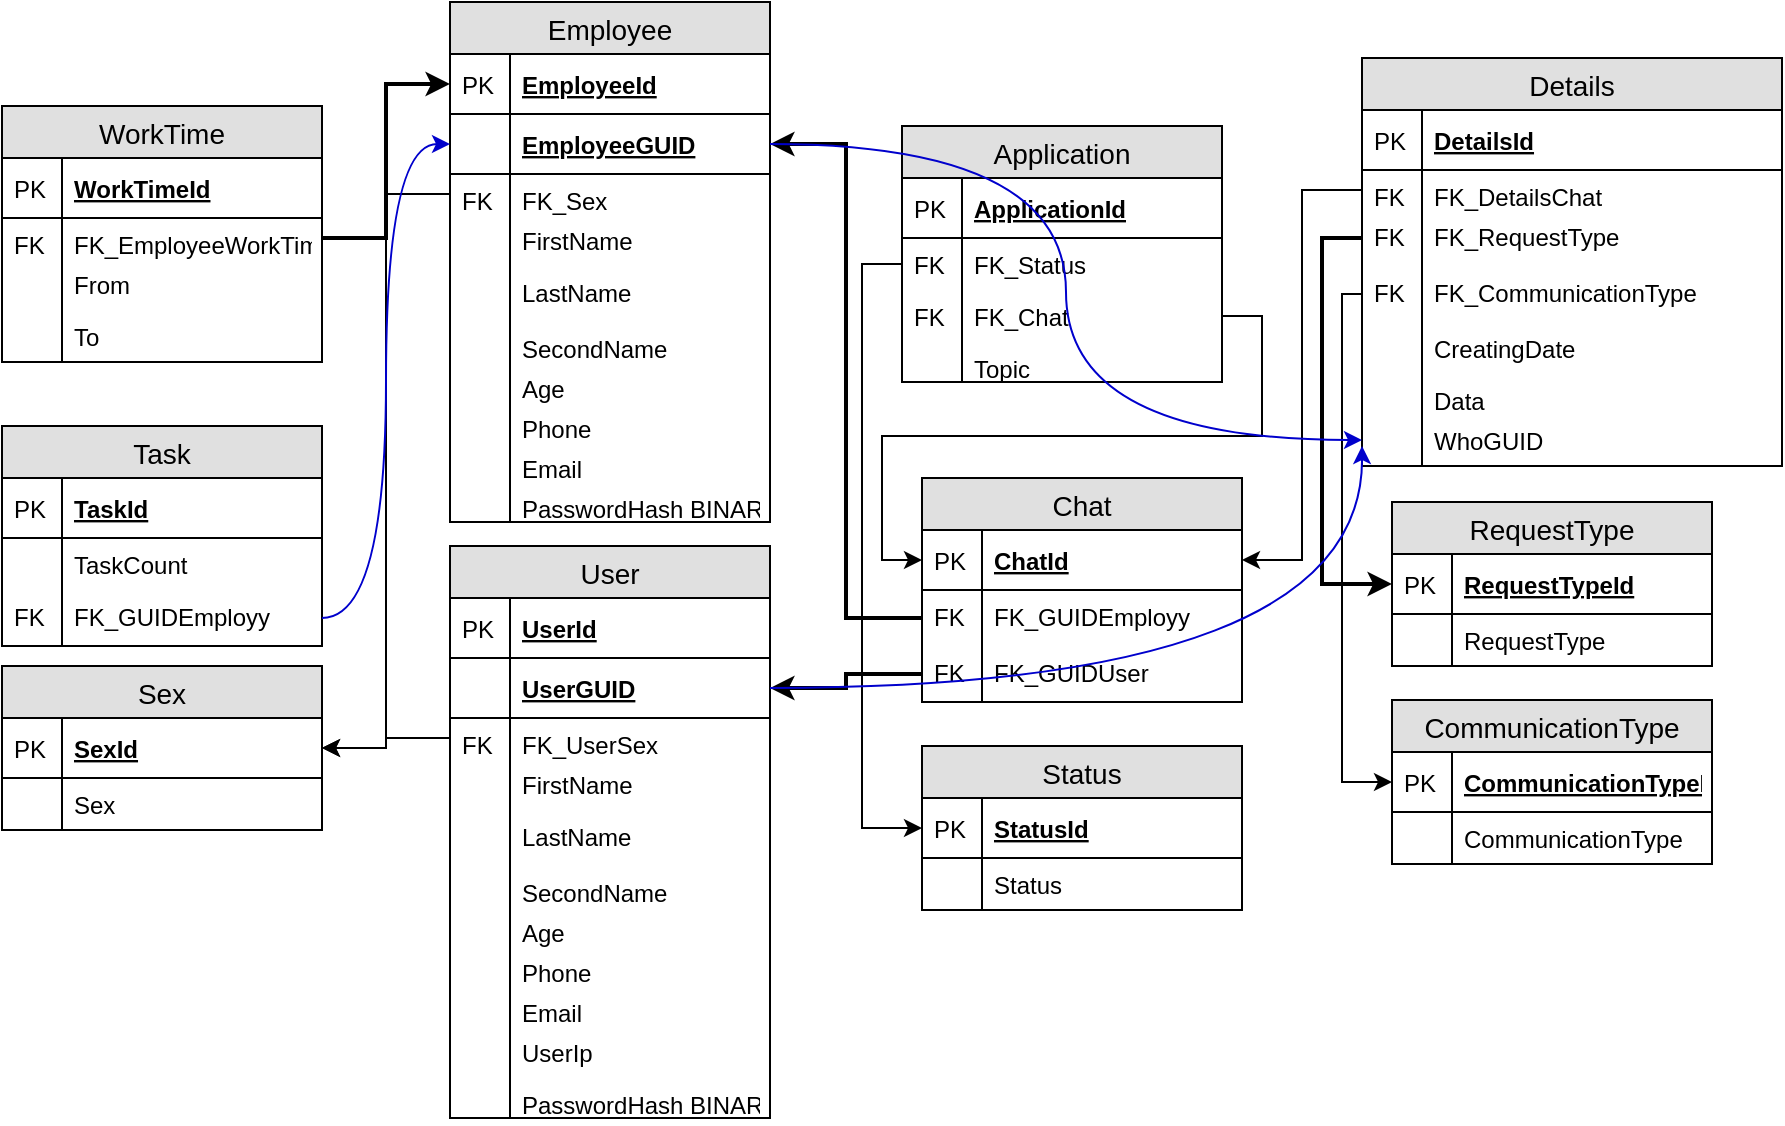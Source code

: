 <mxfile version="14.3.0" type="device"><diagram id="oNXmoaNB7-4xNITh9QLq" name="Page-1"><mxGraphModel dx="868" dy="450" grid="1" gridSize="10" guides="1" tooltips="1" connect="1" arrows="1" fold="1" page="1" pageScale="1" pageWidth="827" pageHeight="1169" math="0" shadow="0"><root><mxCell id="0"/><mxCell id="1" parent="0"/><mxCell id="n3H7xVqjC3DyJY1ZT28A-4" value="User" style="swimlane;fontStyle=0;childLayout=stackLayout;horizontal=1;startSize=26;fillColor=#e0e0e0;horizontalStack=0;resizeParent=1;resizeParentMax=0;resizeLast=0;collapsible=1;marginBottom=0;swimlaneFillColor=#ffffff;align=center;fontSize=14;" parent="1" vertex="1"><mxGeometry x="254" y="340" width="160" height="286" as="geometry"/></mxCell><mxCell id="BF0rwXTEgdyJj1D0pUG7-12" value="UserId" style="shape=partialRectangle;top=0;left=0;right=0;bottom=1;align=left;verticalAlign=middle;fillColor=none;spacingLeft=34;spacingRight=4;overflow=hidden;rotatable=0;points=[[0,0.5],[1,0.5]];portConstraint=eastwest;dropTarget=0;fontStyle=5;fontSize=12;" parent="n3H7xVqjC3DyJY1ZT28A-4" vertex="1"><mxGeometry y="26" width="160" height="30" as="geometry"/></mxCell><mxCell id="BF0rwXTEgdyJj1D0pUG7-13" value="PK" style="shape=partialRectangle;top=0;left=0;bottom=0;fillColor=none;align=left;verticalAlign=middle;spacingLeft=4;spacingRight=4;overflow=hidden;rotatable=0;points=[];portConstraint=eastwest;part=1;fontSize=12;" parent="BF0rwXTEgdyJj1D0pUG7-12" vertex="1" connectable="0"><mxGeometry width="30" height="30" as="geometry"/></mxCell><mxCell id="AlU_GXIWJe3iXf_rjSI0-19" value="UserGUID" style="shape=partialRectangle;top=0;left=0;right=0;bottom=1;align=left;verticalAlign=middle;fillColor=none;spacingLeft=34;spacingRight=4;overflow=hidden;rotatable=0;points=[[0,0.5],[1,0.5]];portConstraint=eastwest;dropTarget=0;fontStyle=5;fontSize=12;" parent="n3H7xVqjC3DyJY1ZT28A-4" vertex="1"><mxGeometry y="56" width="160" height="30" as="geometry"/></mxCell><mxCell id="AlU_GXIWJe3iXf_rjSI0-20" value="" style="shape=partialRectangle;top=0;left=0;bottom=0;fillColor=none;align=left;verticalAlign=middle;spacingLeft=4;spacingRight=4;overflow=hidden;rotatable=0;points=[];portConstraint=eastwest;part=1;fontSize=12;" parent="AlU_GXIWJe3iXf_rjSI0-19" vertex="1" connectable="0"><mxGeometry width="30" height="30" as="geometry"/></mxCell><mxCell id="n3H7xVqjC3DyJY1ZT28A-32" value="FK_UserSex" style="shape=partialRectangle;top=0;left=0;right=0;bottom=0;align=left;verticalAlign=top;fillColor=none;spacingLeft=34;spacingRight=4;overflow=hidden;rotatable=0;points=[[0,0.5],[1,0.5]];portConstraint=eastwest;dropTarget=0;fontSize=12;" parent="n3H7xVqjC3DyJY1ZT28A-4" vertex="1"><mxGeometry y="86" width="160" height="20" as="geometry"/></mxCell><mxCell id="n3H7xVqjC3DyJY1ZT28A-33" value="FK" style="shape=partialRectangle;top=0;left=0;bottom=0;fillColor=none;align=left;verticalAlign=top;spacingLeft=4;spacingRight=4;overflow=hidden;rotatable=0;points=[];portConstraint=eastwest;part=1;fontSize=12;" parent="n3H7xVqjC3DyJY1ZT28A-32" vertex="1" connectable="0"><mxGeometry width="30" height="20" as="geometry"/></mxCell><mxCell id="n3H7xVqjC3DyJY1ZT28A-7" value="FirstName&#10;" style="shape=partialRectangle;top=0;left=0;right=0;bottom=0;align=left;verticalAlign=top;fillColor=none;spacingLeft=34;spacingRight=4;overflow=hidden;rotatable=0;points=[[0,0.5],[1,0.5]];portConstraint=eastwest;dropTarget=0;fontSize=12;" parent="n3H7xVqjC3DyJY1ZT28A-4" vertex="1"><mxGeometry y="106" width="160" height="26" as="geometry"/></mxCell><mxCell id="n3H7xVqjC3DyJY1ZT28A-8" value="" style="shape=partialRectangle;top=0;left=0;bottom=0;fillColor=none;align=left;verticalAlign=top;spacingLeft=4;spacingRight=4;overflow=hidden;rotatable=0;points=[];portConstraint=eastwest;part=1;fontSize=12;" parent="n3H7xVqjC3DyJY1ZT28A-7" vertex="1" connectable="0"><mxGeometry width="30" height="26" as="geometry"/></mxCell><mxCell id="n3H7xVqjC3DyJY1ZT28A-9" value="LastName&#10;" style="shape=partialRectangle;top=0;left=0;right=0;bottom=0;align=left;verticalAlign=top;fillColor=none;spacingLeft=34;spacingRight=4;overflow=hidden;rotatable=0;points=[[0,0.5],[1,0.5]];portConstraint=eastwest;dropTarget=0;fontSize=12;" parent="n3H7xVqjC3DyJY1ZT28A-4" vertex="1"><mxGeometry y="132" width="160" height="28" as="geometry"/></mxCell><mxCell id="n3H7xVqjC3DyJY1ZT28A-10" value="" style="shape=partialRectangle;top=0;left=0;bottom=0;fillColor=none;align=left;verticalAlign=top;spacingLeft=4;spacingRight=4;overflow=hidden;rotatable=0;points=[];portConstraint=eastwest;part=1;fontSize=12;" parent="n3H7xVqjC3DyJY1ZT28A-9" vertex="1" connectable="0"><mxGeometry width="30" height="28" as="geometry"/></mxCell><mxCell id="n3H7xVqjC3DyJY1ZT28A-11" value="SecondName" style="shape=partialRectangle;top=0;left=0;right=0;bottom=0;align=left;verticalAlign=top;fillColor=none;spacingLeft=34;spacingRight=4;overflow=hidden;rotatable=0;points=[[0,0.5],[1,0.5]];portConstraint=eastwest;dropTarget=0;fontSize=12;" parent="n3H7xVqjC3DyJY1ZT28A-4" vertex="1"><mxGeometry y="160" width="160" height="20" as="geometry"/></mxCell><mxCell id="n3H7xVqjC3DyJY1ZT28A-12" value="" style="shape=partialRectangle;top=0;left=0;bottom=0;fillColor=none;align=left;verticalAlign=top;spacingLeft=4;spacingRight=4;overflow=hidden;rotatable=0;points=[];portConstraint=eastwest;part=1;fontSize=12;" parent="n3H7xVqjC3DyJY1ZT28A-11" vertex="1" connectable="0"><mxGeometry width="30" height="20.0" as="geometry"/></mxCell><mxCell id="n3H7xVqjC3DyJY1ZT28A-13" value="Age" style="shape=partialRectangle;top=0;left=0;right=0;bottom=0;align=left;verticalAlign=top;fillColor=none;spacingLeft=34;spacingRight=4;overflow=hidden;rotatable=0;points=[[0,0.5],[1,0.5]];portConstraint=eastwest;dropTarget=0;fontSize=12;" parent="n3H7xVqjC3DyJY1ZT28A-4" vertex="1"><mxGeometry y="180" width="160" height="20" as="geometry"/></mxCell><mxCell id="n3H7xVqjC3DyJY1ZT28A-14" value="" style="shape=partialRectangle;top=0;left=0;bottom=0;fillColor=none;align=left;verticalAlign=top;spacingLeft=4;spacingRight=4;overflow=hidden;rotatable=0;points=[];portConstraint=eastwest;part=1;fontSize=12;" parent="n3H7xVqjC3DyJY1ZT28A-13" vertex="1" connectable="0"><mxGeometry width="30" height="20" as="geometry"/></mxCell><mxCell id="n3H7xVqjC3DyJY1ZT28A-30" value="Phone" style="shape=partialRectangle;top=0;left=0;right=0;bottom=0;align=left;verticalAlign=top;fillColor=none;spacingLeft=34;spacingRight=4;overflow=hidden;rotatable=0;points=[[0,0.5],[1,0.5]];portConstraint=eastwest;dropTarget=0;fontSize=12;" parent="n3H7xVqjC3DyJY1ZT28A-4" vertex="1"><mxGeometry y="200" width="160" height="20" as="geometry"/></mxCell><mxCell id="n3H7xVqjC3DyJY1ZT28A-31" value="" style="shape=partialRectangle;top=0;left=0;bottom=0;fillColor=none;align=left;verticalAlign=top;spacingLeft=4;spacingRight=4;overflow=hidden;rotatable=0;points=[];portConstraint=eastwest;part=1;fontSize=12;" parent="n3H7xVqjC3DyJY1ZT28A-30" vertex="1" connectable="0"><mxGeometry width="30" height="20" as="geometry"/></mxCell><mxCell id="n3H7xVqjC3DyJY1ZT28A-15" value="Email" style="shape=partialRectangle;top=0;left=0;right=0;bottom=0;align=left;verticalAlign=top;fillColor=none;spacingLeft=34;spacingRight=4;overflow=hidden;rotatable=0;points=[[0,0.5],[1,0.5]];portConstraint=eastwest;dropTarget=0;fontSize=12;" parent="n3H7xVqjC3DyJY1ZT28A-4" vertex="1"><mxGeometry y="220" width="160" height="20" as="geometry"/></mxCell><mxCell id="n3H7xVqjC3DyJY1ZT28A-16" value="" style="shape=partialRectangle;top=0;left=0;bottom=0;fillColor=none;align=left;verticalAlign=top;spacingLeft=4;spacingRight=4;overflow=hidden;rotatable=0;points=[];portConstraint=eastwest;part=1;fontSize=12;" parent="n3H7xVqjC3DyJY1ZT28A-15" vertex="1" connectable="0"><mxGeometry width="30" height="20" as="geometry"/></mxCell><mxCell id="n3H7xVqjC3DyJY1ZT28A-144" value="UserIp" style="shape=partialRectangle;top=0;left=0;right=0;bottom=0;align=left;verticalAlign=top;fillColor=none;spacingLeft=34;spacingRight=4;overflow=hidden;rotatable=0;points=[[0,0.5],[1,0.5]];portConstraint=eastwest;dropTarget=0;fontSize=12;" parent="n3H7xVqjC3DyJY1ZT28A-4" vertex="1"><mxGeometry y="240" width="160" height="26" as="geometry"/></mxCell><mxCell id="n3H7xVqjC3DyJY1ZT28A-145" value="" style="shape=partialRectangle;top=0;left=0;bottom=0;fillColor=none;align=left;verticalAlign=top;spacingLeft=4;spacingRight=4;overflow=hidden;rotatable=0;points=[];portConstraint=eastwest;part=1;fontSize=12;" parent="n3H7xVqjC3DyJY1ZT28A-144" vertex="1" connectable="0"><mxGeometry width="30" height="26" as="geometry"/></mxCell><mxCell id="2OqA98-NQTyQhVM0JclP-3" value="PasswordHash BINARY(64)" style="shape=partialRectangle;top=0;left=0;right=0;bottom=0;align=left;verticalAlign=top;fillColor=none;spacingLeft=34;spacingRight=4;overflow=hidden;rotatable=0;points=[[0,0.5],[1,0.5]];portConstraint=eastwest;dropTarget=0;fontSize=12;" vertex="1" parent="n3H7xVqjC3DyJY1ZT28A-4"><mxGeometry y="266" width="160" height="20" as="geometry"/></mxCell><mxCell id="2OqA98-NQTyQhVM0JclP-4" value="" style="shape=partialRectangle;top=0;left=0;bottom=0;fillColor=none;align=left;verticalAlign=top;spacingLeft=4;spacingRight=4;overflow=hidden;rotatable=0;points=[];portConstraint=eastwest;part=1;fontSize=12;" vertex="1" connectable="0" parent="2OqA98-NQTyQhVM0JclP-3"><mxGeometry width="30" height="20" as="geometry"/></mxCell><mxCell id="n3H7xVqjC3DyJY1ZT28A-17" value="Sex" style="swimlane;fontStyle=0;childLayout=stackLayout;horizontal=1;startSize=26;fillColor=#e0e0e0;horizontalStack=0;resizeParent=1;resizeParentMax=0;resizeLast=0;collapsible=1;marginBottom=0;swimlaneFillColor=#ffffff;align=center;fontSize=14;" parent="1" vertex="1"><mxGeometry x="30" y="400" width="160" height="82" as="geometry"/></mxCell><mxCell id="n3H7xVqjC3DyJY1ZT28A-18" value="SexId" style="shape=partialRectangle;top=0;left=0;right=0;bottom=1;align=left;verticalAlign=middle;fillColor=none;spacingLeft=34;spacingRight=4;overflow=hidden;rotatable=0;points=[[0,0.5],[1,0.5]];portConstraint=eastwest;dropTarget=0;fontStyle=5;fontSize=12;" parent="n3H7xVqjC3DyJY1ZT28A-17" vertex="1"><mxGeometry y="26" width="160" height="30" as="geometry"/></mxCell><mxCell id="n3H7xVqjC3DyJY1ZT28A-19" value="PK" style="shape=partialRectangle;top=0;left=0;bottom=0;fillColor=none;align=left;verticalAlign=middle;spacingLeft=4;spacingRight=4;overflow=hidden;rotatable=0;points=[];portConstraint=eastwest;part=1;fontSize=12;" parent="n3H7xVqjC3DyJY1ZT28A-18" vertex="1" connectable="0"><mxGeometry width="30" height="30" as="geometry"/></mxCell><mxCell id="n3H7xVqjC3DyJY1ZT28A-20" value="Sex" style="shape=partialRectangle;top=0;left=0;right=0;bottom=0;align=left;verticalAlign=top;fillColor=none;spacingLeft=34;spacingRight=4;overflow=hidden;rotatable=0;points=[[0,0.5],[1,0.5]];portConstraint=eastwest;dropTarget=0;fontSize=12;" parent="n3H7xVqjC3DyJY1ZT28A-17" vertex="1"><mxGeometry y="56" width="160" height="26" as="geometry"/></mxCell><mxCell id="n3H7xVqjC3DyJY1ZT28A-21" value="" style="shape=partialRectangle;top=0;left=0;bottom=0;fillColor=none;align=left;verticalAlign=top;spacingLeft=4;spacingRight=4;overflow=hidden;rotatable=0;points=[];portConstraint=eastwest;part=1;fontSize=12;" parent="n3H7xVqjC3DyJY1ZT28A-20" vertex="1" connectable="0"><mxGeometry width="30" height="26" as="geometry"/></mxCell><mxCell id="n3H7xVqjC3DyJY1ZT28A-35" value="Application" style="swimlane;fontStyle=0;childLayout=stackLayout;horizontal=1;startSize=26;fillColor=#e0e0e0;horizontalStack=0;resizeParent=1;resizeParentMax=0;resizeLast=0;collapsible=1;marginBottom=0;swimlaneFillColor=#ffffff;align=center;fontSize=14;" parent="1" vertex="1"><mxGeometry x="480" y="130" width="160" height="128" as="geometry"/></mxCell><mxCell id="n3H7xVqjC3DyJY1ZT28A-36" value="ApplicationId" style="shape=partialRectangle;top=0;left=0;right=0;bottom=1;align=left;verticalAlign=middle;fillColor=none;spacingLeft=34;spacingRight=4;overflow=hidden;rotatable=0;points=[[0,0.5],[1,0.5]];portConstraint=eastwest;dropTarget=0;fontStyle=5;fontSize=12;" parent="n3H7xVqjC3DyJY1ZT28A-35" vertex="1"><mxGeometry y="26" width="160" height="30" as="geometry"/></mxCell><mxCell id="n3H7xVqjC3DyJY1ZT28A-37" value="PK" style="shape=partialRectangle;top=0;left=0;bottom=0;fillColor=none;align=left;verticalAlign=middle;spacingLeft=4;spacingRight=4;overflow=hidden;rotatable=0;points=[];portConstraint=eastwest;part=1;fontSize=12;" parent="n3H7xVqjC3DyJY1ZT28A-36" vertex="1" connectable="0"><mxGeometry width="30" height="30" as="geometry"/></mxCell><mxCell id="n3H7xVqjC3DyJY1ZT28A-40" value="FK_Status" style="shape=partialRectangle;top=0;left=0;right=0;bottom=0;align=left;verticalAlign=top;fillColor=none;spacingLeft=34;spacingRight=4;overflow=hidden;rotatable=0;points=[[0,0.5],[1,0.5]];portConstraint=eastwest;dropTarget=0;fontSize=12;" parent="n3H7xVqjC3DyJY1ZT28A-35" vertex="1"><mxGeometry y="56" width="160" height="26" as="geometry"/></mxCell><mxCell id="n3H7xVqjC3DyJY1ZT28A-41" value="FK&#10;" style="shape=partialRectangle;top=0;left=0;bottom=0;fillColor=none;align=left;verticalAlign=top;spacingLeft=4;spacingRight=4;overflow=hidden;rotatable=0;points=[];portConstraint=eastwest;part=1;fontSize=12;" parent="n3H7xVqjC3DyJY1ZT28A-40" vertex="1" connectable="0"><mxGeometry width="30" height="26" as="geometry"/></mxCell><mxCell id="BF0rwXTEgdyJj1D0pUG7-7" value="FK_Chat" style="shape=partialRectangle;top=0;left=0;right=0;bottom=0;align=left;verticalAlign=top;fillColor=none;spacingLeft=34;spacingRight=4;overflow=hidden;rotatable=0;points=[[0,0.5],[1,0.5]];portConstraint=eastwest;dropTarget=0;fontSize=12;" parent="n3H7xVqjC3DyJY1ZT28A-35" vertex="1"><mxGeometry y="82" width="160" height="26" as="geometry"/></mxCell><mxCell id="BF0rwXTEgdyJj1D0pUG7-8" value="FK&#10;" style="shape=partialRectangle;top=0;left=0;bottom=0;fillColor=none;align=left;verticalAlign=top;spacingLeft=4;spacingRight=4;overflow=hidden;rotatable=0;points=[];portConstraint=eastwest;part=1;fontSize=12;" parent="BF0rwXTEgdyJj1D0pUG7-7" vertex="1" connectable="0"><mxGeometry width="30" height="26" as="geometry"/></mxCell><mxCell id="n3H7xVqjC3DyJY1ZT28A-81" value="Topic&#10;" style="shape=partialRectangle;top=0;left=0;right=0;bottom=0;align=left;verticalAlign=top;fillColor=none;spacingLeft=34;spacingRight=4;overflow=hidden;rotatable=0;points=[[0,0.5],[1,0.5]];portConstraint=eastwest;dropTarget=0;fontSize=12;" parent="n3H7xVqjC3DyJY1ZT28A-35" vertex="1"><mxGeometry y="108" width="160" height="20" as="geometry"/></mxCell><mxCell id="n3H7xVqjC3DyJY1ZT28A-82" value="" style="shape=partialRectangle;top=0;left=0;bottom=0;fillColor=none;align=left;verticalAlign=top;spacingLeft=4;spacingRight=4;overflow=hidden;rotatable=0;points=[];portConstraint=eastwest;part=1;fontSize=12;" parent="n3H7xVqjC3DyJY1ZT28A-81" vertex="1" connectable="0"><mxGeometry width="30" height="20.0" as="geometry"/></mxCell><mxCell id="n3H7xVqjC3DyJY1ZT28A-55" value="Status" style="swimlane;fontStyle=0;childLayout=stackLayout;horizontal=1;startSize=26;fillColor=#e0e0e0;horizontalStack=0;resizeParent=1;resizeParentMax=0;resizeLast=0;collapsible=1;marginBottom=0;swimlaneFillColor=#ffffff;align=center;fontSize=14;" parent="1" vertex="1"><mxGeometry x="490" y="440" width="160" height="82" as="geometry"/></mxCell><mxCell id="n3H7xVqjC3DyJY1ZT28A-56" value="StatusId" style="shape=partialRectangle;top=0;left=0;right=0;bottom=1;align=left;verticalAlign=middle;fillColor=none;spacingLeft=34;spacingRight=4;overflow=hidden;rotatable=0;points=[[0,0.5],[1,0.5]];portConstraint=eastwest;dropTarget=0;fontStyle=5;fontSize=12;" parent="n3H7xVqjC3DyJY1ZT28A-55" vertex="1"><mxGeometry y="26" width="160" height="30" as="geometry"/></mxCell><mxCell id="n3H7xVqjC3DyJY1ZT28A-57" value="PK" style="shape=partialRectangle;top=0;left=0;bottom=0;fillColor=none;align=left;verticalAlign=middle;spacingLeft=4;spacingRight=4;overflow=hidden;rotatable=0;points=[];portConstraint=eastwest;part=1;fontSize=12;" parent="n3H7xVqjC3DyJY1ZT28A-56" vertex="1" connectable="0"><mxGeometry width="30" height="30" as="geometry"/></mxCell><mxCell id="n3H7xVqjC3DyJY1ZT28A-58" value="Status" style="shape=partialRectangle;top=0;left=0;right=0;bottom=0;align=left;verticalAlign=top;fillColor=none;spacingLeft=34;spacingRight=4;overflow=hidden;rotatable=0;points=[[0,0.5],[1,0.5]];portConstraint=eastwest;dropTarget=0;fontSize=12;" parent="n3H7xVqjC3DyJY1ZT28A-55" vertex="1"><mxGeometry y="56" width="160" height="26" as="geometry"/></mxCell><mxCell id="n3H7xVqjC3DyJY1ZT28A-59" value="" style="shape=partialRectangle;top=0;left=0;bottom=0;fillColor=none;align=left;verticalAlign=top;spacingLeft=4;spacingRight=4;overflow=hidden;rotatable=0;points=[];portConstraint=eastwest;part=1;fontSize=12;" parent="n3H7xVqjC3DyJY1ZT28A-58" vertex="1" connectable="0"><mxGeometry width="30" height="26" as="geometry"/></mxCell><mxCell id="n3H7xVqjC3DyJY1ZT28A-74" value="RequestType" style="swimlane;fontStyle=0;childLayout=stackLayout;horizontal=1;startSize=26;fillColor=#e0e0e0;horizontalStack=0;resizeParent=1;resizeParentMax=0;resizeLast=0;collapsible=1;marginBottom=0;swimlaneFillColor=#ffffff;align=center;fontSize=14;" parent="1" vertex="1"><mxGeometry x="725" y="318" width="160" height="82" as="geometry"/></mxCell><mxCell id="n3H7xVqjC3DyJY1ZT28A-75" value="RequestTypeId" style="shape=partialRectangle;top=0;left=0;right=0;bottom=1;align=left;verticalAlign=middle;fillColor=none;spacingLeft=34;spacingRight=4;overflow=hidden;rotatable=0;points=[[0,0.5],[1,0.5]];portConstraint=eastwest;dropTarget=0;fontStyle=5;fontSize=12;" parent="n3H7xVqjC3DyJY1ZT28A-74" vertex="1"><mxGeometry y="26" width="160" height="30" as="geometry"/></mxCell><mxCell id="n3H7xVqjC3DyJY1ZT28A-76" value="PK" style="shape=partialRectangle;top=0;left=0;bottom=0;fillColor=none;align=left;verticalAlign=middle;spacingLeft=4;spacingRight=4;overflow=hidden;rotatable=0;points=[];portConstraint=eastwest;part=1;fontSize=12;" parent="n3H7xVqjC3DyJY1ZT28A-75" vertex="1" connectable="0"><mxGeometry width="30" height="30" as="geometry"/></mxCell><mxCell id="n3H7xVqjC3DyJY1ZT28A-77" value="RequestType&#10;" style="shape=partialRectangle;top=0;left=0;right=0;bottom=0;align=left;verticalAlign=top;fillColor=none;spacingLeft=34;spacingRight=4;overflow=hidden;rotatable=0;points=[[0,0.5],[1,0.5]];portConstraint=eastwest;dropTarget=0;fontSize=12;" parent="n3H7xVqjC3DyJY1ZT28A-74" vertex="1"><mxGeometry y="56" width="160" height="26" as="geometry"/></mxCell><mxCell id="n3H7xVqjC3DyJY1ZT28A-78" value="" style="shape=partialRectangle;top=0;left=0;bottom=0;fillColor=none;align=left;verticalAlign=top;spacingLeft=4;spacingRight=4;overflow=hidden;rotatable=0;points=[];portConstraint=eastwest;part=1;fontSize=12;" parent="n3H7xVqjC3DyJY1ZT28A-77" vertex="1" connectable="0"><mxGeometry width="30" height="26" as="geometry"/></mxCell><mxCell id="n3H7xVqjC3DyJY1ZT28A-99" value="CommunicationType" style="swimlane;fontStyle=0;childLayout=stackLayout;horizontal=1;startSize=26;fillColor=#e0e0e0;horizontalStack=0;resizeParent=1;resizeParentMax=0;resizeLast=0;collapsible=1;marginBottom=0;swimlaneFillColor=#ffffff;align=center;fontSize=14;" parent="1" vertex="1"><mxGeometry x="725" y="417" width="160" height="82" as="geometry"/></mxCell><mxCell id="n3H7xVqjC3DyJY1ZT28A-100" value="CommunicationTypeId" style="shape=partialRectangle;top=0;left=0;right=0;bottom=1;align=left;verticalAlign=middle;fillColor=none;spacingLeft=34;spacingRight=4;overflow=hidden;rotatable=0;points=[[0,0.5],[1,0.5]];portConstraint=eastwest;dropTarget=0;fontStyle=5;fontSize=12;" parent="n3H7xVqjC3DyJY1ZT28A-99" vertex="1"><mxGeometry y="26" width="160" height="30" as="geometry"/></mxCell><mxCell id="n3H7xVqjC3DyJY1ZT28A-101" value="PK" style="shape=partialRectangle;top=0;left=0;bottom=0;fillColor=none;align=left;verticalAlign=middle;spacingLeft=4;spacingRight=4;overflow=hidden;rotatable=0;points=[];portConstraint=eastwest;part=1;fontSize=12;" parent="n3H7xVqjC3DyJY1ZT28A-100" vertex="1" connectable="0"><mxGeometry width="30" height="30" as="geometry"/></mxCell><mxCell id="n3H7xVqjC3DyJY1ZT28A-104" value="CommunicationType" style="shape=partialRectangle;top=0;left=0;right=0;bottom=0;align=left;verticalAlign=top;fillColor=none;spacingLeft=34;spacingRight=4;overflow=hidden;rotatable=0;points=[[0,0.5],[1,0.5]];portConstraint=eastwest;dropTarget=0;fontSize=12;" parent="n3H7xVqjC3DyJY1ZT28A-99" vertex="1"><mxGeometry y="56" width="160" height="26" as="geometry"/></mxCell><mxCell id="n3H7xVqjC3DyJY1ZT28A-105" value="" style="shape=partialRectangle;top=0;left=0;bottom=0;fillColor=none;align=left;verticalAlign=top;spacingLeft=4;spacingRight=4;overflow=hidden;rotatable=0;points=[];portConstraint=eastwest;part=1;fontSize=12;" parent="n3H7xVqjC3DyJY1ZT28A-104" vertex="1" connectable="0"><mxGeometry width="30" height="26" as="geometry"/></mxCell><mxCell id="n3H7xVqjC3DyJY1ZT28A-109" style="edgeStyle=orthogonalEdgeStyle;rounded=0;orthogonalLoop=1;jettySize=auto;html=1;exitX=0;exitY=0.5;exitDx=0;exitDy=0;entryX=0;entryY=0.5;entryDx=0;entryDy=0;strokeWidth=1;" parent="1" source="n3H7xVqjC3DyJY1ZT28A-40" target="n3H7xVqjC3DyJY1ZT28A-56" edge="1"><mxGeometry relative="1" as="geometry"/></mxCell><mxCell id="n3H7xVqjC3DyJY1ZT28A-113" value="Employee" style="swimlane;fontStyle=0;childLayout=stackLayout;horizontal=1;startSize=26;fillColor=#e0e0e0;horizontalStack=0;resizeParent=1;resizeParentMax=0;resizeLast=0;collapsible=1;marginBottom=0;swimlaneFillColor=#ffffff;align=center;fontSize=14;" parent="1" vertex="1"><mxGeometry x="254" y="68" width="160" height="260" as="geometry"/></mxCell><mxCell id="BF0rwXTEgdyJj1D0pUG7-10" value="EmployeeId" style="shape=partialRectangle;top=0;left=0;right=0;bottom=1;align=left;verticalAlign=middle;fillColor=none;spacingLeft=34;spacingRight=4;overflow=hidden;rotatable=0;points=[[0,0.5],[1,0.5]];portConstraint=eastwest;dropTarget=0;fontStyle=5;fontSize=12;" parent="n3H7xVqjC3DyJY1ZT28A-113" vertex="1"><mxGeometry y="26" width="160" height="30" as="geometry"/></mxCell><mxCell id="BF0rwXTEgdyJj1D0pUG7-11" value="PK" style="shape=partialRectangle;top=0;left=0;bottom=0;fillColor=none;align=left;verticalAlign=middle;spacingLeft=4;spacingRight=4;overflow=hidden;rotatable=0;points=[];portConstraint=eastwest;part=1;fontSize=12;" parent="BF0rwXTEgdyJj1D0pUG7-10" vertex="1" connectable="0"><mxGeometry width="30" height="30" as="geometry"/></mxCell><mxCell id="AlU_GXIWJe3iXf_rjSI0-21" value="EmployeeGUID" style="shape=partialRectangle;top=0;left=0;right=0;bottom=1;align=left;verticalAlign=middle;fillColor=none;spacingLeft=34;spacingRight=4;overflow=hidden;rotatable=0;points=[[0,0.5],[1,0.5]];portConstraint=eastwest;dropTarget=0;fontStyle=5;fontSize=12;" parent="n3H7xVqjC3DyJY1ZT28A-113" vertex="1"><mxGeometry y="56" width="160" height="30" as="geometry"/></mxCell><mxCell id="AlU_GXIWJe3iXf_rjSI0-22" value="" style="shape=partialRectangle;top=0;left=0;bottom=0;fillColor=none;align=left;verticalAlign=middle;spacingLeft=4;spacingRight=4;overflow=hidden;rotatable=0;points=[];portConstraint=eastwest;part=1;fontSize=12;" parent="AlU_GXIWJe3iXf_rjSI0-21" vertex="1" connectable="0"><mxGeometry width="30" height="30" as="geometry"/></mxCell><mxCell id="n3H7xVqjC3DyJY1ZT28A-116" value="FK_Sex" style="shape=partialRectangle;top=0;left=0;right=0;bottom=0;align=left;verticalAlign=top;fillColor=none;spacingLeft=34;spacingRight=4;overflow=hidden;rotatable=0;points=[[0,0.5],[1,0.5]];portConstraint=eastwest;dropTarget=0;fontSize=12;" parent="n3H7xVqjC3DyJY1ZT28A-113" vertex="1"><mxGeometry y="86" width="160" height="20" as="geometry"/></mxCell><mxCell id="n3H7xVqjC3DyJY1ZT28A-117" value="FK" style="shape=partialRectangle;top=0;left=0;bottom=0;fillColor=none;align=left;verticalAlign=top;spacingLeft=4;spacingRight=4;overflow=hidden;rotatable=0;points=[];portConstraint=eastwest;part=1;fontSize=12;" parent="n3H7xVqjC3DyJY1ZT28A-116" vertex="1" connectable="0"><mxGeometry width="30" height="20" as="geometry"/></mxCell><mxCell id="n3H7xVqjC3DyJY1ZT28A-118" value="FirstName&#10;" style="shape=partialRectangle;top=0;left=0;right=0;bottom=0;align=left;verticalAlign=top;fillColor=none;spacingLeft=34;spacingRight=4;overflow=hidden;rotatable=0;points=[[0,0.5],[1,0.5]];portConstraint=eastwest;dropTarget=0;fontSize=12;" parent="n3H7xVqjC3DyJY1ZT28A-113" vertex="1"><mxGeometry y="106" width="160" height="26" as="geometry"/></mxCell><mxCell id="n3H7xVqjC3DyJY1ZT28A-119" value="" style="shape=partialRectangle;top=0;left=0;bottom=0;fillColor=none;align=left;verticalAlign=top;spacingLeft=4;spacingRight=4;overflow=hidden;rotatable=0;points=[];portConstraint=eastwest;part=1;fontSize=12;" parent="n3H7xVqjC3DyJY1ZT28A-118" vertex="1" connectable="0"><mxGeometry width="30" height="26" as="geometry"/></mxCell><mxCell id="n3H7xVqjC3DyJY1ZT28A-120" value="LastName&#10;" style="shape=partialRectangle;top=0;left=0;right=0;bottom=0;align=left;verticalAlign=top;fillColor=none;spacingLeft=34;spacingRight=4;overflow=hidden;rotatable=0;points=[[0,0.5],[1,0.5]];portConstraint=eastwest;dropTarget=0;fontSize=12;" parent="n3H7xVqjC3DyJY1ZT28A-113" vertex="1"><mxGeometry y="132" width="160" height="28" as="geometry"/></mxCell><mxCell id="n3H7xVqjC3DyJY1ZT28A-121" value="" style="shape=partialRectangle;top=0;left=0;bottom=0;fillColor=none;align=left;verticalAlign=top;spacingLeft=4;spacingRight=4;overflow=hidden;rotatable=0;points=[];portConstraint=eastwest;part=1;fontSize=12;" parent="n3H7xVqjC3DyJY1ZT28A-120" vertex="1" connectable="0"><mxGeometry width="30" height="28" as="geometry"/></mxCell><mxCell id="n3H7xVqjC3DyJY1ZT28A-122" value="SecondName" style="shape=partialRectangle;top=0;left=0;right=0;bottom=0;align=left;verticalAlign=top;fillColor=none;spacingLeft=34;spacingRight=4;overflow=hidden;rotatable=0;points=[[0,0.5],[1,0.5]];portConstraint=eastwest;dropTarget=0;fontSize=12;" parent="n3H7xVqjC3DyJY1ZT28A-113" vertex="1"><mxGeometry y="160" width="160" height="20" as="geometry"/></mxCell><mxCell id="n3H7xVqjC3DyJY1ZT28A-123" value="" style="shape=partialRectangle;top=0;left=0;bottom=0;fillColor=none;align=left;verticalAlign=top;spacingLeft=4;spacingRight=4;overflow=hidden;rotatable=0;points=[];portConstraint=eastwest;part=1;fontSize=12;" parent="n3H7xVqjC3DyJY1ZT28A-122" vertex="1" connectable="0"><mxGeometry width="30" height="20.0" as="geometry"/></mxCell><mxCell id="n3H7xVqjC3DyJY1ZT28A-124" value="Age" style="shape=partialRectangle;top=0;left=0;right=0;bottom=0;align=left;verticalAlign=top;fillColor=none;spacingLeft=34;spacingRight=4;overflow=hidden;rotatable=0;points=[[0,0.5],[1,0.5]];portConstraint=eastwest;dropTarget=0;fontSize=12;" parent="n3H7xVqjC3DyJY1ZT28A-113" vertex="1"><mxGeometry y="180" width="160" height="20" as="geometry"/></mxCell><mxCell id="n3H7xVqjC3DyJY1ZT28A-125" value="" style="shape=partialRectangle;top=0;left=0;bottom=0;fillColor=none;align=left;verticalAlign=top;spacingLeft=4;spacingRight=4;overflow=hidden;rotatable=0;points=[];portConstraint=eastwest;part=1;fontSize=12;" parent="n3H7xVqjC3DyJY1ZT28A-124" vertex="1" connectable="0"><mxGeometry width="30" height="20" as="geometry"/></mxCell><mxCell id="n3H7xVqjC3DyJY1ZT28A-126" value="Phone" style="shape=partialRectangle;top=0;left=0;right=0;bottom=0;align=left;verticalAlign=top;fillColor=none;spacingLeft=34;spacingRight=4;overflow=hidden;rotatable=0;points=[[0,0.5],[1,0.5]];portConstraint=eastwest;dropTarget=0;fontSize=12;" parent="n3H7xVqjC3DyJY1ZT28A-113" vertex="1"><mxGeometry y="200" width="160" height="20" as="geometry"/></mxCell><mxCell id="n3H7xVqjC3DyJY1ZT28A-127" value="" style="shape=partialRectangle;top=0;left=0;bottom=0;fillColor=none;align=left;verticalAlign=top;spacingLeft=4;spacingRight=4;overflow=hidden;rotatable=0;points=[];portConstraint=eastwest;part=1;fontSize=12;" parent="n3H7xVqjC3DyJY1ZT28A-126" vertex="1" connectable="0"><mxGeometry width="30" height="20" as="geometry"/></mxCell><mxCell id="n3H7xVqjC3DyJY1ZT28A-128" value="Email" style="shape=partialRectangle;top=0;left=0;right=0;bottom=0;align=left;verticalAlign=top;fillColor=none;spacingLeft=34;spacingRight=4;overflow=hidden;rotatable=0;points=[[0,0.5],[1,0.5]];portConstraint=eastwest;dropTarget=0;fontSize=12;" parent="n3H7xVqjC3DyJY1ZT28A-113" vertex="1"><mxGeometry y="220" width="160" height="20" as="geometry"/></mxCell><mxCell id="n3H7xVqjC3DyJY1ZT28A-129" value="" style="shape=partialRectangle;top=0;left=0;bottom=0;fillColor=none;align=left;verticalAlign=top;spacingLeft=4;spacingRight=4;overflow=hidden;rotatable=0;points=[];portConstraint=eastwest;part=1;fontSize=12;" parent="n3H7xVqjC3DyJY1ZT28A-128" vertex="1" connectable="0"><mxGeometry width="30" height="20" as="geometry"/></mxCell><mxCell id="2OqA98-NQTyQhVM0JclP-1" value="PasswordHash BINARY(64) NOT NULL," style="shape=partialRectangle;top=0;left=0;right=0;bottom=0;align=left;verticalAlign=top;fillColor=none;spacingLeft=34;spacingRight=4;overflow=hidden;rotatable=0;points=[[0,0.5],[1,0.5]];portConstraint=eastwest;dropTarget=0;fontSize=12;" vertex="1" parent="n3H7xVqjC3DyJY1ZT28A-113"><mxGeometry y="240" width="160" height="20" as="geometry"/></mxCell><mxCell id="2OqA98-NQTyQhVM0JclP-2" value="" style="shape=partialRectangle;top=0;left=0;bottom=0;fillColor=none;align=left;verticalAlign=top;spacingLeft=4;spacingRight=4;overflow=hidden;rotatable=0;points=[];portConstraint=eastwest;part=1;fontSize=12;" vertex="1" connectable="0" parent="2OqA98-NQTyQhVM0JclP-1"><mxGeometry width="30" height="20" as="geometry"/></mxCell><mxCell id="1y7VPuMt1ojmdcuSYI-L-2" value="WorkTime" style="swimlane;fontStyle=0;childLayout=stackLayout;horizontal=1;startSize=26;fillColor=#e0e0e0;horizontalStack=0;resizeParent=1;resizeParentMax=0;resizeLast=0;collapsible=1;marginBottom=0;swimlaneFillColor=#ffffff;align=center;fontSize=14;" parent="1" vertex="1"><mxGeometry x="30" y="120" width="160" height="128" as="geometry"/></mxCell><mxCell id="1y7VPuMt1ojmdcuSYI-L-3" value="WorkTimeId" style="shape=partialRectangle;top=0;left=0;right=0;bottom=1;align=left;verticalAlign=middle;fillColor=none;spacingLeft=34;spacingRight=4;overflow=hidden;rotatable=0;points=[[0,0.5],[1,0.5]];portConstraint=eastwest;dropTarget=0;fontStyle=5;fontSize=12;" parent="1y7VPuMt1ojmdcuSYI-L-2" vertex="1"><mxGeometry y="26" width="160" height="30" as="geometry"/></mxCell><mxCell id="1y7VPuMt1ojmdcuSYI-L-4" value="PK" style="shape=partialRectangle;top=0;left=0;bottom=0;fillColor=none;align=left;verticalAlign=middle;spacingLeft=4;spacingRight=4;overflow=hidden;rotatable=0;points=[];portConstraint=eastwest;part=1;fontSize=12;" parent="1y7VPuMt1ojmdcuSYI-L-3" vertex="1" connectable="0"><mxGeometry width="30" height="30" as="geometry"/></mxCell><mxCell id="n3H7xVqjC3DyJY1ZT28A-131" value="FK_EmployeeWorkTime" style="shape=partialRectangle;top=0;left=0;right=0;bottom=0;align=left;verticalAlign=top;fillColor=none;spacingLeft=34;spacingRight=4;overflow=hidden;rotatable=0;points=[[0,0.5],[1,0.5]];portConstraint=eastwest;dropTarget=0;fontSize=12;" parent="1y7VPuMt1ojmdcuSYI-L-2" vertex="1"><mxGeometry y="56" width="160" height="20" as="geometry"/></mxCell><mxCell id="n3H7xVqjC3DyJY1ZT28A-132" value="FK" style="shape=partialRectangle;top=0;left=0;bottom=0;fillColor=none;align=left;verticalAlign=top;spacingLeft=4;spacingRight=4;overflow=hidden;rotatable=0;points=[];portConstraint=eastwest;part=1;fontSize=12;" parent="n3H7xVqjC3DyJY1ZT28A-131" vertex="1" connectable="0"><mxGeometry width="30" height="20" as="geometry"/></mxCell><mxCell id="1y7VPuMt1ojmdcuSYI-L-7" value="From" style="shape=partialRectangle;top=0;left=0;right=0;bottom=0;align=left;verticalAlign=top;fillColor=none;spacingLeft=34;spacingRight=4;overflow=hidden;rotatable=0;points=[[0,0.5],[1,0.5]];portConstraint=eastwest;dropTarget=0;fontSize=12;" parent="1y7VPuMt1ojmdcuSYI-L-2" vertex="1"><mxGeometry y="76" width="160" height="26" as="geometry"/></mxCell><mxCell id="1y7VPuMt1ojmdcuSYI-L-8" value="" style="shape=partialRectangle;top=0;left=0;bottom=0;fillColor=none;align=left;verticalAlign=top;spacingLeft=4;spacingRight=4;overflow=hidden;rotatable=0;points=[];portConstraint=eastwest;part=1;fontSize=12;" parent="1y7VPuMt1ojmdcuSYI-L-7" vertex="1" connectable="0"><mxGeometry width="30" height="26" as="geometry"/></mxCell><mxCell id="1y7VPuMt1ojmdcuSYI-L-5" value="To" style="shape=partialRectangle;top=0;left=0;right=0;bottom=0;align=left;verticalAlign=top;fillColor=none;spacingLeft=34;spacingRight=4;overflow=hidden;rotatable=0;points=[[0,0.5],[1,0.5]];portConstraint=eastwest;dropTarget=0;fontSize=12;" parent="1y7VPuMt1ojmdcuSYI-L-2" vertex="1"><mxGeometry y="102" width="160" height="26" as="geometry"/></mxCell><mxCell id="1y7VPuMt1ojmdcuSYI-L-6" value="" style="shape=partialRectangle;top=0;left=0;bottom=0;fillColor=none;align=left;verticalAlign=top;spacingLeft=4;spacingRight=4;overflow=hidden;rotatable=0;points=[];portConstraint=eastwest;part=1;fontSize=12;" parent="1y7VPuMt1ojmdcuSYI-L-5" vertex="1" connectable="0"><mxGeometry width="30" height="26" as="geometry"/></mxCell><mxCell id="BF0rwXTEgdyJj1D0pUG7-1" style="edgeStyle=orthogonalEdgeStyle;rounded=0;orthogonalLoop=1;jettySize=auto;html=1;entryX=0;entryY=0.5;entryDx=0;entryDy=0;strokeWidth=2;" parent="1" source="n3H7xVqjC3DyJY1ZT28A-131" target="BF0rwXTEgdyJj1D0pUG7-10" edge="1"><mxGeometry relative="1" as="geometry"><mxPoint x="254" y="81" as="targetPoint"/></mxGeometry></mxCell><mxCell id="BF0rwXTEgdyJj1D0pUG7-2" value="Chat" style="swimlane;fontStyle=0;childLayout=stackLayout;horizontal=1;startSize=26;fillColor=#e0e0e0;horizontalStack=0;resizeParent=1;resizeParentMax=0;resizeLast=0;collapsible=1;marginBottom=0;swimlaneFillColor=#ffffff;align=center;fontSize=14;" parent="1" vertex="1"><mxGeometry x="490" y="306" width="160" height="112" as="geometry"/></mxCell><mxCell id="BF0rwXTEgdyJj1D0pUG7-3" value="ChatId" style="shape=partialRectangle;top=0;left=0;right=0;bottom=1;align=left;verticalAlign=middle;fillColor=none;spacingLeft=34;spacingRight=4;overflow=hidden;rotatable=0;points=[[0,0.5],[1,0.5]];portConstraint=eastwest;dropTarget=0;fontStyle=5;fontSize=12;" parent="BF0rwXTEgdyJj1D0pUG7-2" vertex="1"><mxGeometry y="26" width="160" height="30" as="geometry"/></mxCell><mxCell id="BF0rwXTEgdyJj1D0pUG7-4" value="PK" style="shape=partialRectangle;top=0;left=0;bottom=0;fillColor=none;align=left;verticalAlign=middle;spacingLeft=4;spacingRight=4;overflow=hidden;rotatable=0;points=[];portConstraint=eastwest;part=1;fontSize=12;" parent="BF0rwXTEgdyJj1D0pUG7-3" vertex="1" connectable="0"><mxGeometry width="30" height="30" as="geometry"/></mxCell><mxCell id="BF0rwXTEgdyJj1D0pUG7-35" value="FK_GUIDEmployy" style="shape=partialRectangle;top=0;left=0;right=0;bottom=0;align=left;verticalAlign=top;fillColor=none;spacingLeft=34;spacingRight=4;overflow=hidden;rotatable=0;points=[[0,0.5],[1,0.5]];portConstraint=eastwest;dropTarget=0;fontSize=12;" parent="BF0rwXTEgdyJj1D0pUG7-2" vertex="1"><mxGeometry y="56" width="160" height="28" as="geometry"/></mxCell><mxCell id="BF0rwXTEgdyJj1D0pUG7-36" value="FK" style="shape=partialRectangle;top=0;left=0;bottom=0;fillColor=none;align=left;verticalAlign=top;spacingLeft=4;spacingRight=4;overflow=hidden;rotatable=0;points=[];portConstraint=eastwest;part=1;fontSize=12;" parent="BF0rwXTEgdyJj1D0pUG7-35" vertex="1" connectable="0"><mxGeometry width="30" height="28.0" as="geometry"/></mxCell><mxCell id="AlU_GXIWJe3iXf_rjSI0-1" value="FK_GUIDUser" style="shape=partialRectangle;top=0;left=0;right=0;bottom=0;align=left;verticalAlign=top;fillColor=none;spacingLeft=34;spacingRight=4;overflow=hidden;rotatable=0;points=[[0,0.5],[1,0.5]];portConstraint=eastwest;dropTarget=0;fontSize=12;" parent="BF0rwXTEgdyJj1D0pUG7-2" vertex="1"><mxGeometry y="84" width="160" height="28" as="geometry"/></mxCell><mxCell id="AlU_GXIWJe3iXf_rjSI0-2" value="FK" style="shape=partialRectangle;top=0;left=0;bottom=0;fillColor=none;align=left;verticalAlign=top;spacingLeft=4;spacingRight=4;overflow=hidden;rotatable=0;points=[];portConstraint=eastwest;part=1;fontSize=12;" parent="AlU_GXIWJe3iXf_rjSI0-1" vertex="1" connectable="0"><mxGeometry width="30" height="28.0" as="geometry"/></mxCell><mxCell id="BF0rwXTEgdyJj1D0pUG7-14" value="Details" style="swimlane;fontStyle=0;childLayout=stackLayout;horizontal=1;startSize=26;fillColor=#e0e0e0;horizontalStack=0;resizeParent=1;resizeParentMax=0;resizeLast=0;collapsible=1;marginBottom=0;swimlaneFillColor=#ffffff;align=center;fontSize=14;" parent="1" vertex="1"><mxGeometry x="710" y="96" width="210" height="204" as="geometry"/></mxCell><mxCell id="BF0rwXTEgdyJj1D0pUG7-15" value="DetailsId" style="shape=partialRectangle;top=0;left=0;right=0;bottom=1;align=left;verticalAlign=middle;fillColor=none;spacingLeft=34;spacingRight=4;overflow=hidden;rotatable=0;points=[[0,0.5],[1,0.5]];portConstraint=eastwest;dropTarget=0;fontStyle=5;fontSize=12;" parent="BF0rwXTEgdyJj1D0pUG7-14" vertex="1"><mxGeometry y="26" width="210" height="30" as="geometry"/></mxCell><mxCell id="BF0rwXTEgdyJj1D0pUG7-16" value="PK" style="shape=partialRectangle;top=0;left=0;bottom=0;fillColor=none;align=left;verticalAlign=middle;spacingLeft=4;spacingRight=4;overflow=hidden;rotatable=0;points=[];portConstraint=eastwest;part=1;fontSize=12;" parent="BF0rwXTEgdyJj1D0pUG7-15" vertex="1" connectable="0"><mxGeometry width="30" height="30" as="geometry"/></mxCell><mxCell id="BF0rwXTEgdyJj1D0pUG7-17" value="FK_DetailsChat" style="shape=partialRectangle;top=0;left=0;right=0;bottom=0;align=left;verticalAlign=top;fillColor=none;spacingLeft=34;spacingRight=4;overflow=hidden;rotatable=0;points=[[0,0.5],[1,0.5]];portConstraint=eastwest;dropTarget=0;fontSize=12;" parent="BF0rwXTEgdyJj1D0pUG7-14" vertex="1"><mxGeometry y="56" width="210" height="20" as="geometry"/></mxCell><mxCell id="BF0rwXTEgdyJj1D0pUG7-18" value="FK" style="shape=partialRectangle;top=0;left=0;bottom=0;fillColor=none;align=left;verticalAlign=top;spacingLeft=4;spacingRight=4;overflow=hidden;rotatable=0;points=[];portConstraint=eastwest;part=1;fontSize=12;" parent="BF0rwXTEgdyJj1D0pUG7-17" vertex="1" connectable="0"><mxGeometry width="30" height="20" as="geometry"/></mxCell><mxCell id="BF0rwXTEgdyJj1D0pUG7-19" value="FK_RequestType" style="shape=partialRectangle;top=0;left=0;right=0;bottom=0;align=left;verticalAlign=top;fillColor=none;spacingLeft=34;spacingRight=4;overflow=hidden;rotatable=0;points=[[0,0.5],[1,0.5]];portConstraint=eastwest;dropTarget=0;fontSize=12;" parent="BF0rwXTEgdyJj1D0pUG7-14" vertex="1"><mxGeometry y="76" width="210" height="28" as="geometry"/></mxCell><mxCell id="BF0rwXTEgdyJj1D0pUG7-20" value="FK" style="shape=partialRectangle;top=0;left=0;bottom=0;fillColor=none;align=left;verticalAlign=top;spacingLeft=4;spacingRight=4;overflow=hidden;rotatable=0;points=[];portConstraint=eastwest;part=1;fontSize=12;" parent="BF0rwXTEgdyJj1D0pUG7-19" vertex="1" connectable="0"><mxGeometry width="30" height="28.0" as="geometry"/></mxCell><mxCell id="BF0rwXTEgdyJj1D0pUG7-21" value="FK_CommunicationType" style="shape=partialRectangle;top=0;left=0;right=0;bottom=0;align=left;verticalAlign=top;fillColor=none;spacingLeft=34;spacingRight=4;overflow=hidden;rotatable=0;points=[[0,0.5],[1,0.5]];portConstraint=eastwest;dropTarget=0;fontSize=12;" parent="BF0rwXTEgdyJj1D0pUG7-14" vertex="1"><mxGeometry y="104" width="210" height="28" as="geometry"/></mxCell><mxCell id="BF0rwXTEgdyJj1D0pUG7-22" value="FK" style="shape=partialRectangle;top=0;left=0;bottom=0;fillColor=none;align=left;verticalAlign=top;spacingLeft=4;spacingRight=4;overflow=hidden;rotatable=0;points=[];portConstraint=eastwest;part=1;fontSize=12;" parent="BF0rwXTEgdyJj1D0pUG7-21" vertex="1" connectable="0"><mxGeometry width="30" height="28.0" as="geometry"/></mxCell><mxCell id="BF0rwXTEgdyJj1D0pUG7-23" value="CreatingDate" style="shape=partialRectangle;top=0;left=0;right=0;bottom=0;align=left;verticalAlign=top;fillColor=none;spacingLeft=34;spacingRight=4;overflow=hidden;rotatable=0;points=[[0,0.5],[1,0.5]];portConstraint=eastwest;dropTarget=0;fontSize=12;" parent="BF0rwXTEgdyJj1D0pUG7-14" vertex="1"><mxGeometry y="132" width="210" height="26" as="geometry"/></mxCell><mxCell id="BF0rwXTEgdyJj1D0pUG7-24" value="" style="shape=partialRectangle;top=0;left=0;bottom=0;fillColor=none;align=left;verticalAlign=top;spacingLeft=4;spacingRight=4;overflow=hidden;rotatable=0;points=[];portConstraint=eastwest;part=1;fontSize=12;" parent="BF0rwXTEgdyJj1D0pUG7-23" vertex="1" connectable="0"><mxGeometry width="30" height="26" as="geometry"/></mxCell><mxCell id="BF0rwXTEgdyJj1D0pUG7-25" value="Data" style="shape=partialRectangle;top=0;left=0;right=0;bottom=0;align=left;verticalAlign=top;fillColor=none;spacingLeft=34;spacingRight=4;overflow=hidden;rotatable=0;points=[[0,0.5],[1,0.5]];portConstraint=eastwest;dropTarget=0;fontSize=12;" parent="BF0rwXTEgdyJj1D0pUG7-14" vertex="1"><mxGeometry y="158" width="210" height="20" as="geometry"/></mxCell><mxCell id="BF0rwXTEgdyJj1D0pUG7-26" value="" style="shape=partialRectangle;top=0;left=0;bottom=0;fillColor=none;align=left;verticalAlign=top;spacingLeft=4;spacingRight=4;overflow=hidden;rotatable=0;points=[];portConstraint=eastwest;part=1;fontSize=12;" parent="BF0rwXTEgdyJj1D0pUG7-25" vertex="1" connectable="0"><mxGeometry width="30" height="20.0" as="geometry"/></mxCell><mxCell id="AlU_GXIWJe3iXf_rjSI0-17" value="WhoGUID&#10;&#10;" style="shape=partialRectangle;top=0;left=0;right=0;bottom=0;align=left;verticalAlign=top;fillColor=none;spacingLeft=34;spacingRight=4;overflow=hidden;rotatable=0;points=[[0,0.5],[1,0.5]];portConstraint=eastwest;dropTarget=0;fontSize=12;" parent="BF0rwXTEgdyJj1D0pUG7-14" vertex="1"><mxGeometry y="178" width="210" height="26" as="geometry"/></mxCell><mxCell id="AlU_GXIWJe3iXf_rjSI0-18" value="" style="shape=partialRectangle;top=0;left=0;bottom=0;fillColor=none;align=left;verticalAlign=top;spacingLeft=4;spacingRight=4;overflow=hidden;rotatable=0;points=[];portConstraint=eastwest;part=1;fontSize=12;" parent="AlU_GXIWJe3iXf_rjSI0-17" vertex="1" connectable="0"><mxGeometry width="30" height="26" as="geometry"/></mxCell><mxCell id="BF0rwXTEgdyJj1D0pUG7-37" style="edgeStyle=orthogonalEdgeStyle;rounded=0;orthogonalLoop=1;jettySize=auto;html=1;entryX=1;entryY=0.5;entryDx=0;entryDy=0;strokeWidth=2;exitX=0;exitY=0.5;exitDx=0;exitDy=0;" parent="1" source="AlU_GXIWJe3iXf_rjSI0-1" target="AlU_GXIWJe3iXf_rjSI0-19" edge="1"><mxGeometry relative="1" as="geometry"/></mxCell><mxCell id="BF0rwXTEgdyJj1D0pUG7-39" style="edgeStyle=orthogonalEdgeStyle;rounded=0;orthogonalLoop=1;jettySize=auto;html=1;strokeWidth=1;" parent="1" source="BF0rwXTEgdyJj1D0pUG7-7" target="BF0rwXTEgdyJj1D0pUG7-3" edge="1"><mxGeometry relative="1" as="geometry"/></mxCell><mxCell id="BF0rwXTEgdyJj1D0pUG7-44" style="edgeStyle=orthogonalEdgeStyle;rounded=0;orthogonalLoop=1;jettySize=auto;html=1;entryX=1;entryY=0.5;entryDx=0;entryDy=0;strokeWidth=1;" parent="1" source="BF0rwXTEgdyJj1D0pUG7-17" target="BF0rwXTEgdyJj1D0pUG7-3" edge="1"><mxGeometry relative="1" as="geometry"/></mxCell><mxCell id="BF0rwXTEgdyJj1D0pUG7-49" style="edgeStyle=orthogonalEdgeStyle;rounded=0;orthogonalLoop=1;jettySize=auto;html=1;entryX=1;entryY=0.5;entryDx=0;entryDy=0;strokeWidth=1;" parent="1" source="n3H7xVqjC3DyJY1ZT28A-32" target="n3H7xVqjC3DyJY1ZT28A-18" edge="1"><mxGeometry relative="1" as="geometry"/></mxCell><mxCell id="BF0rwXTEgdyJj1D0pUG7-50" style="edgeStyle=orthogonalEdgeStyle;rounded=0;orthogonalLoop=1;jettySize=auto;html=1;strokeWidth=1;" parent="1" source="n3H7xVqjC3DyJY1ZT28A-116" target="n3H7xVqjC3DyJY1ZT28A-18" edge="1"><mxGeometry relative="1" as="geometry"/></mxCell><mxCell id="AlU_GXIWJe3iXf_rjSI0-24" style="edgeStyle=orthogonalEdgeStyle;rounded=0;orthogonalLoop=1;jettySize=auto;html=1;entryX=1;entryY=0.5;entryDx=0;entryDy=0;strokeWidth=2;" parent="1" source="BF0rwXTEgdyJj1D0pUG7-35" target="AlU_GXIWJe3iXf_rjSI0-21" edge="1"><mxGeometry relative="1" as="geometry"/></mxCell><mxCell id="AlU_GXIWJe3iXf_rjSI0-25" style="edgeStyle=orthogonalEdgeStyle;rounded=0;orthogonalLoop=1;jettySize=auto;html=1;entryX=0;entryY=0.5;entryDx=0;entryDy=0;strokeWidth=2;" parent="1" source="BF0rwXTEgdyJj1D0pUG7-19" target="n3H7xVqjC3DyJY1ZT28A-75" edge="1"><mxGeometry relative="1" as="geometry"/></mxCell><mxCell id="AlU_GXIWJe3iXf_rjSI0-26" style="edgeStyle=orthogonalEdgeStyle;rounded=0;orthogonalLoop=1;jettySize=auto;html=1;entryX=0;entryY=0.5;entryDx=0;entryDy=0;strokeWidth=1;" parent="1" source="BF0rwXTEgdyJj1D0pUG7-21" target="n3H7xVqjC3DyJY1ZT28A-100" edge="1"><mxGeometry relative="1" as="geometry"><Array as="points"><mxPoint x="700" y="214"/><mxPoint x="700" y="458"/></Array></mxGeometry></mxCell><mxCell id="AlU_GXIWJe3iXf_rjSI0-27" style="edgeStyle=orthogonalEdgeStyle;orthogonalLoop=1;jettySize=auto;html=1;entryX=0;entryY=0.5;entryDx=0;entryDy=0;strokeWidth=1;curved=1;strokeColor=#0000CC;" parent="1" source="AlU_GXIWJe3iXf_rjSI0-21" target="AlU_GXIWJe3iXf_rjSI0-17" edge="1"><mxGeometry relative="1" as="geometry"/></mxCell><mxCell id="AlU_GXIWJe3iXf_rjSI0-28" style="edgeStyle=orthogonalEdgeStyle;orthogonalLoop=1;jettySize=auto;html=1;strokeWidth=1;curved=1;strokeColor=#0000CC;" parent="1" source="AlU_GXIWJe3iXf_rjSI0-19" edge="1"><mxGeometry relative="1" as="geometry"><mxPoint x="710" y="290" as="targetPoint"/></mxGeometry></mxCell><mxCell id="AlU_GXIWJe3iXf_rjSI0-29" value="Task" style="swimlane;fontStyle=0;childLayout=stackLayout;horizontal=1;startSize=26;fillColor=#e0e0e0;horizontalStack=0;resizeParent=1;resizeParentMax=0;resizeLast=0;collapsible=1;marginBottom=0;swimlaneFillColor=#ffffff;align=center;fontSize=14;" parent="1" vertex="1"><mxGeometry x="30" y="280" width="160" height="110" as="geometry"/></mxCell><mxCell id="AlU_GXIWJe3iXf_rjSI0-30" value="TaskId" style="shape=partialRectangle;top=0;left=0;right=0;bottom=1;align=left;verticalAlign=middle;fillColor=none;spacingLeft=34;spacingRight=4;overflow=hidden;rotatable=0;points=[[0,0.5],[1,0.5]];portConstraint=eastwest;dropTarget=0;fontStyle=5;fontSize=12;" parent="AlU_GXIWJe3iXf_rjSI0-29" vertex="1"><mxGeometry y="26" width="160" height="30" as="geometry"/></mxCell><mxCell id="AlU_GXIWJe3iXf_rjSI0-31" value="PK" style="shape=partialRectangle;top=0;left=0;bottom=0;fillColor=none;align=left;verticalAlign=middle;spacingLeft=4;spacingRight=4;overflow=hidden;rotatable=0;points=[];portConstraint=eastwest;part=1;fontSize=12;" parent="AlU_GXIWJe3iXf_rjSI0-30" vertex="1" connectable="0"><mxGeometry width="30" height="30" as="geometry"/></mxCell><mxCell id="AlU_GXIWJe3iXf_rjSI0-32" value="TaskCount" style="shape=partialRectangle;top=0;left=0;right=0;bottom=0;align=left;verticalAlign=top;fillColor=none;spacingLeft=34;spacingRight=4;overflow=hidden;rotatable=0;points=[[0,0.5],[1,0.5]];portConstraint=eastwest;dropTarget=0;fontSize=12;" parent="AlU_GXIWJe3iXf_rjSI0-29" vertex="1"><mxGeometry y="56" width="160" height="26" as="geometry"/></mxCell><mxCell id="AlU_GXIWJe3iXf_rjSI0-33" value="" style="shape=partialRectangle;top=0;left=0;bottom=0;fillColor=none;align=left;verticalAlign=top;spacingLeft=4;spacingRight=4;overflow=hidden;rotatable=0;points=[];portConstraint=eastwest;part=1;fontSize=12;" parent="AlU_GXIWJe3iXf_rjSI0-32" vertex="1" connectable="0"><mxGeometry width="30" height="26" as="geometry"/></mxCell><mxCell id="AlU_GXIWJe3iXf_rjSI0-35" value="FK_GUIDEmployy" style="shape=partialRectangle;top=0;left=0;right=0;bottom=0;align=left;verticalAlign=top;fillColor=none;spacingLeft=34;spacingRight=4;overflow=hidden;rotatable=0;points=[[0,0.5],[1,0.5]];portConstraint=eastwest;dropTarget=0;fontSize=12;" parent="AlU_GXIWJe3iXf_rjSI0-29" vertex="1"><mxGeometry y="82" width="160" height="28" as="geometry"/></mxCell><mxCell id="AlU_GXIWJe3iXf_rjSI0-36" value="FK" style="shape=partialRectangle;top=0;left=0;bottom=0;fillColor=none;align=left;verticalAlign=top;spacingLeft=4;spacingRight=4;overflow=hidden;rotatable=0;points=[];portConstraint=eastwest;part=1;fontSize=12;" parent="AlU_GXIWJe3iXf_rjSI0-35" vertex="1" connectable="0"><mxGeometry width="30" height="28.0" as="geometry"/></mxCell><mxCell id="AlU_GXIWJe3iXf_rjSI0-37" style="edgeStyle=orthogonalEdgeStyle;curved=1;orthogonalLoop=1;jettySize=auto;html=1;strokeColor=#0000CC;strokeWidth=1;" parent="1" source="AlU_GXIWJe3iXf_rjSI0-35" target="AlU_GXIWJe3iXf_rjSI0-21" edge="1"><mxGeometry relative="1" as="geometry"/></mxCell></root></mxGraphModel></diagram></mxfile>
